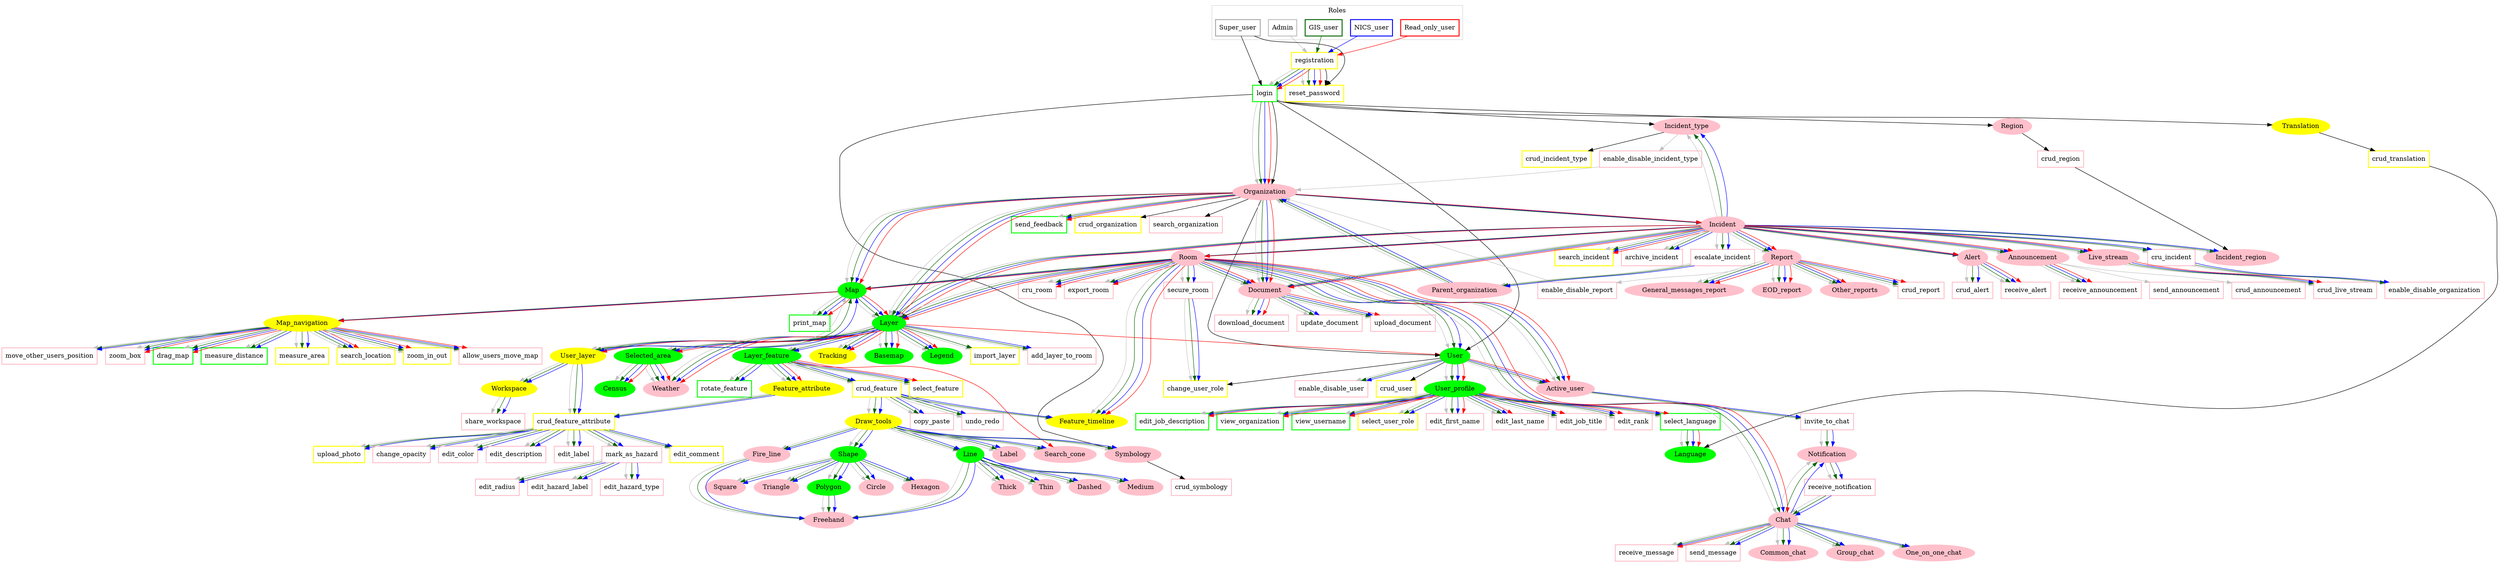 digraph NICS_information_architecture {

  subgraph cluster_roles {
    color=lightgray;
    node [shape=rectangle,color=white, penwidth=2];
    Read_only_user, 
    NICS_user, 
    GIS_user, 
    Admin, 
    Super_user;
    label = "Roles";
  }

  subgraph user_actions_developed {
    style=filled;
    color=lightgrey;
    node [shape=rectangle,style=outlined,penwidth = 2,color=green];
    drag_map, 
    edit_job_description, 
    measure_distance, 
    print_map, 
    rotate_feature,
    select_language, 
    send_feedback, 
    view_organization, 
    view_username,
    login
  }
  
  subgraph user_actions_partially_developed {
    style=filled;
    color=lightgrey;
    node [shape=rectangle,style=outlined,penwidth = 2,color=yellow];
    change_user_role, 
    crud_feature, 
    crud_feature_attribute, 
    crud_incident_type, 
    crud_organization,
    crud_translation, 
    crud_user, 
    edit_comment, 
    import_layer,
    measure_area,
    reset_password, 
    search_location, 
    search_incident, 
    select_feature,
    select_user_role, 
    upload_photo,
    zoom_in_out,
    registration
  }
  
  subgraph user_actions_non_developed {
    style=filled;
    color=lightgrey;
    node [shape=rectangle,style=outlined,penwidth = 2,color=pink];
    add_layer_to_room,
    allow_users_move_map,
    archive_incident, 
    change_opacity, 
    copy_paste, 
    crud_alert, 
    crud_announcement, 
    cru_incident, 
    crud_live_stream, 
    crud_region, 
    cru_room, 
    crud_report, 
    crud_symbology, 
    download_document, 
    edit_color, 
    edit_comment, 
    edit_description, 
    edit_hazard_label, 
    edit_hazard_type, 
    edit_radius, 
    edit_first_name, 
    edit_label, 
    edit_last_name, 
    edit_job_title, 
    edit_rank, 
    enable_disable_incident_type, 
    enable_disable_organization,
    enable_disable_report, 
    enable_disable_user,
    escalate_incident,
    export_room, 
    invite_to_chat,
    mark_as_hazard, 
    measure_area, 
    move_other_users_position, 
    receive_alert, 
    receive_announcement, 
    receive_message,
    receive_notification, 
    reset_password, 
    search_organization, 
    secure_room,
    send_announcement, 
    send_message, 
    share_workspace, 
    undo_redo, 
    update_document,
    upload_document,
    zoom_box
  }
  
  subgraph developed {
    style=filled;
    color=lightgrey;
    node [shape=oval,style=filled,color=green];
    Basemap,
    Census,
    Map, 
    Language, 
    Layer,
    Layer_feature,
    Legend, 
    Line, 
    Polygon, 
    Selected_area, 
    Shape,
    User,
    User_profile
  }
  
  subgraph partially_developed {
    style=filled;
    color=lightgrey;
    node [shape=oval,style=filled,color=yellow];
    Feature_attribute, 
    Feature_timeline, 
    Map_navigation,
    Tracking,
    Translation,  
    User_layer,
    Workspace,
    Draw_tools
  }
 
  subgraph not_developed {
    style=filled;
    color=lightgrey;
    node [shape=oval,style=filled,color=pink];
    Active_user, 
    Alert, 
    Announcement, 
    Chat, 
    Circle, 
    Dashed,
    Document, 
    Fire_line, 
    Freehand,
    Common_chat,
    Group_chat, 
    Hexagon, 
    Incident, 
    Incident_region
    Incident_type,
    Label, 
    Live_stream,
    Medium,
    Notification,
    One_on_one_chat, 
    Organization,
    Parent_organization, 
    Region, 
    Report,
    Room, 
    Search_cone, 
    Square, 
    Symbology, 
    Thick,
    Thin,
    Triangle,
    Weather,
    General_messages_report,
    EOD_report,
    Other_reports
  }
      
  subgraph Admin {
    edge [color = gray, penwidth = 1, weight = 10];
    Admin [color = gray];
    Admin -> registration
    Active_user -> invite_to_chat
    login -> Organization 
    Alert -> crud_alert
    Alert -> receive_alert
    Announcement -> crud_announcement
    Announcement -> send_announcement
    Announcement -> receive_announcement
    Chat -> Common_chat
    Chat -> Group_chat
    Chat -> One_on_one_chat
    Chat -> send_message
    Chat -> receive_message
    Chat -> Notification
    crud_feature -> undo_redo
    crud_feature -> copy_paste
    crud_feature -> Draw_tools
    crud_feature -> Feature_timeline
    crud_feature_attribute -> edit_label
    crud_feature_attribute -> edit_description
    crud_feature_attribute -> upload_photo
    crud_feature_attribute -> edit_comment
    crud_feature_attribute -> edit_color
    crud_feature_attribute -> change_opacity
    crud_feature_attribute -> mark_as_hazard
    cru_incident -> enable_disable_organization
    Document -> upload_document
    Document ->update_document
    Document -> download_document
    Draw_tools -> Shape
    Draw_tools -> Line
    Draw_tools -> Fire_line
    Draw_tools -> Label
    Draw_tools -> Symbology
    Draw_tools -> Search_cone
    escalate_incident -> Parent_organization
    enable_disable_incident_type -> Organization
    enable_disable_report -> Organization
    Feature_attribute -> crud_feature_attribute
    Fire_line -> Freehand
    Incident -> Room
    Incident -> Layer
    Incident -> Live_stream
    Incident -> Alert
    Incident -> Announcement
    Incident -> Report
    Incident -> Document
    Incident -> search_incident
    Incident -> cru_incident
    Incident -> escalate_incident
    Incident -> archive_incident
    Incident -> Incident_type
    Incident -> Incident_region
    Incident_type -> enable_disable_incident_type
    invite_to_chat -> Notification
    Layer -> Legend
    Layer -> Tracking
    Layer -> Weather
    Layer -> Selected_area
    Layer -> User_layer
    Layer -> Layer_feature
    Layer -> Basemap
    Layer -> import_layer
    Layer -> add_layer_to_room
    Layer_feature -> crud_feature
    Layer_feature -> select_feature
    Layer_feature -> rotate_feature
    Layer_feature -> Feature_attribute
    Line -> Thick
    Line -> Medium
    Line -> Thin
    Line -> Dashed
    Line -> Freehand
    Live_stream -> crud_live_stream
    Map -> print_map
    Map -> Map_navigation
    Map -> Layer
    Map_navigation -> search_location
    Map_navigation -> zoom_box
    Map_navigation -> zoom_in_out
    Map_navigation -> drag_map
    Map_navigation -> move_other_users_position
    Map_navigation -> allow_users_move_map
    Map_navigation -> measure_area
    Map_navigation -> measure_distance
    mark_as_hazard -> edit_hazard_label
    mark_as_hazard -> edit_hazard_type
    mark_as_hazard -> edit_radius
    Notification -> receive_notification
    Organization -> Incident
    Organization -> Layer
    Organization -> Document
    Organization -> send_feedback
    Organization -> Map
    Parent_organization -> Organization
    Polygon -> Freehand
    receive_notification -> Chat
    registration -> login
    registration -> reset_password
    Report -> crud_report
    Report -> enable_disable_report
    Report -> General_messages_report
    Report -> EOD_report
    Report -> Other_reports
    Room -> cru_room
    Room -> secure_room
    Room -> export_room
    Room -> User
    Room -> Layer
    Room -> Chat
    Room -> Map
    Room -> Active_user
    Room -> Document
    Room -> Feature_timeline
    secure_room -> change_user_role
    select_language -> Language
    Selected_area -> Weather
    Selected_area -> Census
    Shape -> Polygon
    Shape -> Circle
    Shape -> Triangle
    Shape -> Square
    Shape -> Hexagon
    User -> enable_disable_user
    User -> User_profile
    User -> Active_user
    User_layer -> Map
    User_layer -> Workspace
    User_layer -> crud_feature_attribute
    User_profile -> view_username
    User_profile -> edit_first_name
    User_profile -> edit_last_name
    User_profile -> view_organization
    User_profile -> edit_job_title
    User_profile -> edit_rank
    User_profile -> edit_job_description
    User_profile -> select_language
    User_profile -> select_user_role
    Workspace -> share_workspace
  }

  subgraph GIS_user {
    edge [color = darkgreen, penwidth = 1, weight = 10];
    GIS_user [color = darkgreen];
    GIS_user -> registration
    Active_user -> invite_to_chat
    login -> Organization 
    Alert -> crud_alert
    Alert -> receive_alert
    Announcement -> receive_announcement
    Chat -> Common_chat
    Chat -> Group_chat
    Chat -> One_on_one_chat
    Chat -> send_message
    Chat -> receive_message
    Chat -> Notification
    crud_feature -> Draw_tools
    crud_feature -> undo_redo
    crud_feature -> copy_paste
    crud_feature -> Feature_timeline
    crud_feature_attribute -> edit_label
    crud_feature_attribute -> edit_description
    crud_feature_attribute -> upload_photo
    crud_feature_attribute -> edit_comment
    crud_feature_attribute -> edit_color
    crud_feature_attribute -> change_opacity
    crud_feature_attribute -> mark_as_hazard
    cru_incident -> enable_disable_organization
    Document -> upload_document
    Document ->update_document
    Document -> download_document
    Draw_tools -> Shape
    Draw_tools -> Line
    Draw_tools -> Fire_line
    Draw_tools -> Label
    Draw_tools -> Symbology
    Draw_tools -> Search_cone
    escalate_incident -> Parent_organization
    Feature_attribute -> crud_feature_attribute
    Fire_line -> Freehand
    Incident -> Room
    Incident -> Layer
    Incident -> Live_stream
    Incident -> Alert
    Incident -> Announcement
    Incident -> Report
    Incident -> Document
    Incident -> search_incident
    Incident -> cru_incident
    Incident -> escalate_incident
    Incident -> archive_incident
    Incident -> Incident_type
    Incident -> Incident_region
    invite_to_chat -> Notification
    Layer -> Legend
    Layer -> Tracking
    Layer -> Weather
    Layer -> Selected_area
    Layer -> User_layer
    Layer -> Layer_feature
    Layer -> Basemap
    Layer -> import_layer
    Layer -> add_layer_to_room
    Layer_feature -> crud_feature
    Layer_feature -> select_feature
    Layer_feature -> rotate_feature
    Layer_feature -> Feature_attribute
    Line -> Thick
    Line -> Medium
    Line -> Thin
    Line -> Dashed
    Line -> Freehand
    Live_stream -> crud_live_stream
    Map -> print_map
    Map -> Map_navigation
    Map -> Layer
    Map_navigation -> search_location
    Map_navigation -> zoom_box
    Map_navigation -> zoom_in_out
    Map_navigation -> drag_map
    Map_navigation -> move_other_users_position
    Map_navigation -> allow_users_move_map
    Map_navigation -> measure_area
    Map_navigation -> measure_distance
    mark_as_hazard -> edit_hazard_label
    mark_as_hazard -> edit_hazard_type
    mark_as_hazard -> edit_radius
    Notification -> receive_notification
    Organization -> Incident
    Organization -> Layer
    Organization -> Document
    Organization -> send_feedback
    Organization -> Map
    Parent_organization -> Organization
    Polygon -> Freehand
    receive_notification -> Chat
    registration -> login
    registration -> reset_password
    Report -> crud_report
    Report -> General_messages_report
    Report -> EOD_report
    Report -> Other_reports
    Room -> cru_room
    Room -> secure_room
    Room -> export_room
    Room -> User
    Room -> Layer
    Room -> Chat
    Room -> Map
    Room -> Active_user
    Room -> Document
    Room -> Feature_timeline
    secure_room -> change_user_role
    select_language -> Language
    Selected_area -> Weather
    Selected_area -> Census
    Shape -> Polygon
    Shape -> Circle
    Shape -> Triangle
    Shape -> Square
    Shape -> Hexagon
    User -> enable_disable_user
    User -> User_profile
    User -> Active_user
    User_layer -> Map
    User_layer -> Workspace
    User_layer -> crud_feature_attribute
    User_profile -> view_username
    User_profile -> edit_first_name
    User_profile -> edit_last_name
    User_profile -> view_organization
    User_profile -> edit_job_title
    User_profile -> edit_rank
    User_profile -> edit_job_description
    User_profile -> select_language
    User_profile -> select_user_role
    Workspace -> share_workspace
  }
  
    subgraph NICS_user {
    edge [color = blue, penwidth = 1, weight = 10];
    NICS_user [color = blue];
    NICS_user -> registration
    Active_user -> invite_to_chat
    login -> Organization 
    Alert -> crud_alert
    Alert -> receive_alert
    Announcement -> receive_announcement
    Chat -> Common_chat
    Chat -> Group_chat
    Chat -> One_on_one_chat
    Chat -> send_message
    Chat -> receive_message
    Chat -> Notification
    crud_feature -> undo_redo
    crud_feature -> copy_paste
    crud_feature -> Draw_tools
    crud_feature -> Feature_timeline
    crud_feature_attribute -> edit_label
    crud_feature_attribute -> edit_description
    crud_feature_attribute -> upload_photo
    crud_feature_attribute -> edit_comment
    crud_feature_attribute -> edit_color
    crud_feature_attribute -> change_opacity
    crud_feature_attribute -> mark_as_hazard
    cru_incident -> enable_disable_organization
    Document -> upload_document
    Document ->update_document
    Document -> download_document
    Draw_tools -> Shape
    Draw_tools -> Line
    Draw_tools -> Fire_line
    Draw_tools -> Label
    Draw_tools -> Symbology
    Draw_tools -> Search_cone
    escalate_incident -> Parent_organization
    Feature_attribute -> crud_feature_attribute
    Fire_line -> Freehand
    Incident -> Room
    Incident -> Layer
    Incident -> Live_stream
    Incident -> Alert
    Incident -> Announcement
    Incident -> Report
    Incident -> Document
    Incident -> search_incident
    Incident -> cru_incident
    Incident -> escalate_incident
    Incident -> archive_incident
    Incident -> Incident_type
    Incident -> Incident_region
    invite_to_chat -> Notification
    Layer -> Legend
    Layer -> Tracking
    Layer -> Weather
    Layer -> Selected_area
    Layer -> User_layer
    Layer -> Layer_feature
    Layer -> Basemap
    Layer -> add_layer_to_room
    Layer_feature -> crud_feature
    Layer_feature -> select_feature
    Layer_feature -> rotate_feature
    Layer_feature -> Feature_attribute
    Line -> Thick
    Line -> Medium
    Line -> Thin
    Line -> Dashed
    Line -> Freehand
    Live_stream -> crud_live_stream
    Map -> print_map
    Map -> Map_navigation
    Map -> Layer
    Map_navigation -> search_location
    Map_navigation -> zoom_box
    Map_navigation -> zoom_in_out
    Map_navigation -> drag_map
    Map_navigation -> move_other_users_position
    Map_navigation -> allow_users_move_map
    Map_navigation -> measure_area
    Map_navigation -> measure_distance
    mark_as_hazard -> edit_hazard_label
    mark_as_hazard -> edit_hazard_type
    mark_as_hazard -> edit_radius
    Notification -> receive_notification
    Organization -> Incident
    Organization -> Layer
    Organization -> Document
    Organization -> send_feedback
    Organization -> Map
    Parent_organization -> Organization
    Polygon -> Freehand
    receive_notification -> Chat
    registration -> login
    registration -> reset_password
    Report -> crud_report
    Report -> General_messages_report
    Report -> EOD_report
    Report -> Other_reports
    Room -> cru_room
    Room -> secure_room
    Room -> export_room
    Room -> User
    Room -> Layer
    Room -> Chat
    Room -> Map
    Room -> Active_user
    Room -> Document
    Room -> Feature_timeline
    secure_room -> change_user_role
    select_language -> Language
    Selected_area -> Weather
    Selected_area -> Census
    Shape -> Polygon
    Shape -> Circle
    Shape -> Triangle
    Shape -> Square
    Shape -> Hexagon
    User -> enable_disable_user
    User -> User_profile
    User -> Active_user
    User_layer -> Map
    User_layer -> Workspace
    User_layer -> crud_feature_attribute
    User_profile -> view_username
    User_profile -> edit_first_name
    User_profile -> edit_last_name
    User_profile -> view_organization
    User_profile -> edit_job_title
    User_profile -> edit_rank
    User_profile -> edit_job_description
    User_profile -> select_language
    User_profile -> select_user_role
    Workspace -> share_workspace
  }
          
    subgraph read_only_user {
    edge [color = red, penwidth = 1, weight = 10];
    Read_only_user [color = red];
    Read_only_user -> registration
    Alert -> receive_alert
    Announcement -> receive_announcement
    Document -> upload_document
    Document -> download_document
    Chat -> receive_message
    Incident -> Room
    Incident -> Layer
    Incident -> Live_stream
    Incident -> Alert
    Incident -> Announcement
    Incident -> Report
    Incident -> Document
    Incident -> search_incident
    Layer -> Basemap
    Layer -> Legend
    Layer -> Selected_area
    Layer -> Tracking
    Layer -> User
    Layer -> User_layer
    Layer -> Weather
    Layer_feature -> select_feature
    Layer_feature -> Search_cone
    Live_stream -> crud_live_stream
    Layer_feature -> Feature_attribute
    login -> Organization
    Map -> print_map
    Map -> Map_navigation
    Map -> Layer
    Map_navigation -> search_location
    Map_navigation -> zoom_box
    Map_navigation -> zoom_in_out
    Map_navigation -> drag_map
    Map_navigation -> allow_users_move_map
    Organization -> Map
    Organization -> Incident
    Organization -> Layer
    Organization -> Document
    Organization -> send_feedback
    registration -> login
    registration -> reset_password
    Report -> crud_report
    Report -> General_messages_report
    Report -> EOD_report
    Report -> Other_reports
    Room -> cru_room
    Room -> export_room
    Room -> Layer
    Room -> Chat
    Room -> Map
    Room -> Active_user
    Room -> Document
    Room -> Feature_timeline
    select_language -> Language
    Selected_area -> Weather
    Selected_area -> Census
    User -> User_profile
    User -> Active_user
    User_profile -> view_username
    User_profile -> edit_first_name
    User_profile -> edit_last_name
    User_profile -> view_organization
    User_profile -> edit_job_title
    User_profile -> edit_rank
    User_profile -> edit_job_description
    User_profile -> select_language
  }
  
  subgraph Super_user {
    edge [penwidth = 1, weight = 10];
    Super_user [color = darkgray];
    Super_user -> reset_password
    Super_user -> login
    crud_region -> Incident_region
    crud_translation -> Language
    Incident_type -> crud_incident_type
    login -> Organization
    login -> User
    login -> Symbology
    login -> Incident_type
    login -> Region 
    login -> Translation
    Organization -> User
    Organization -> crud_organization
    Organization -> search_organization
    Region -> crud_region
    registration -> reset_password
    Symbology -> crud_symbology
    Translation -> crud_translation
    User -> crud_user
    User -> change_user_role
  }
}
